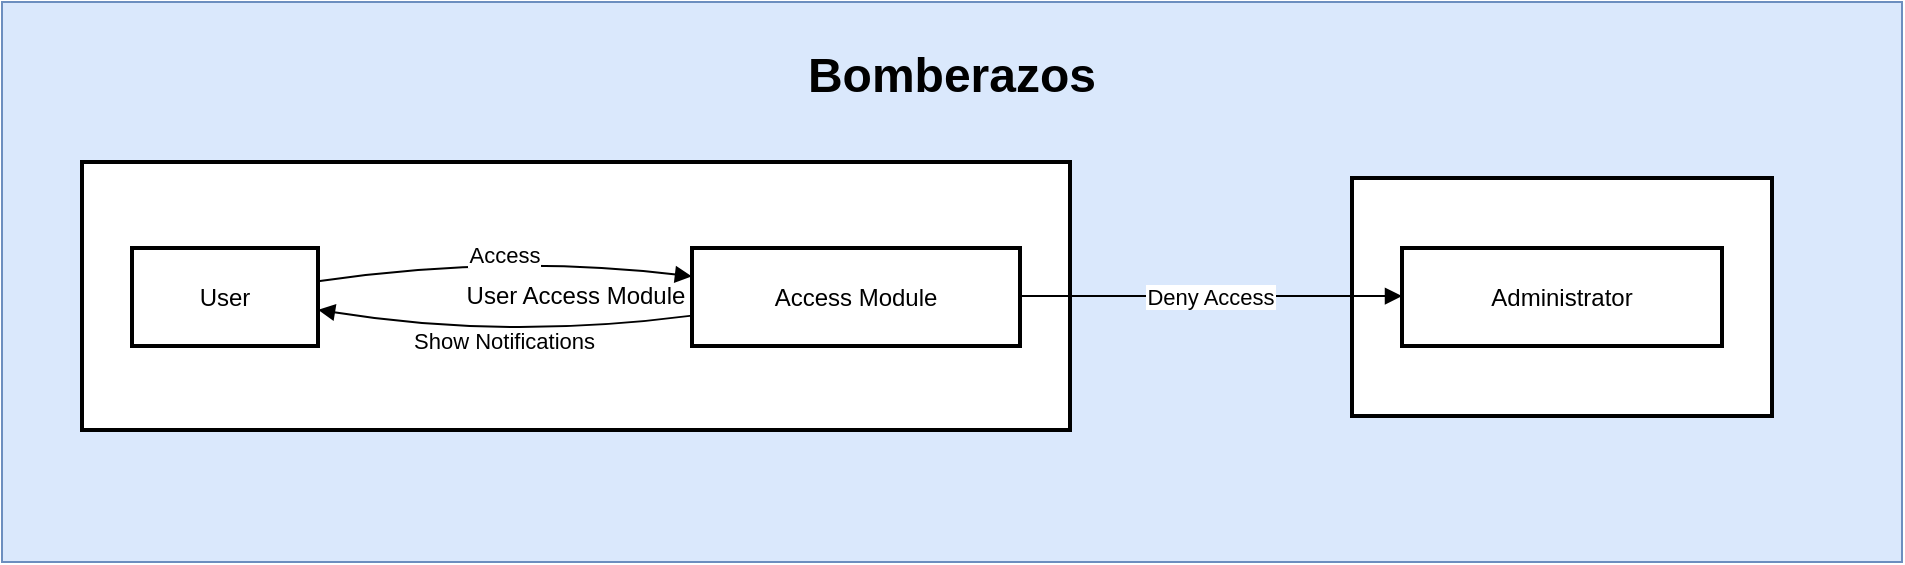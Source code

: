 <mxfile version="24.7.17">
  <diagram name="Página-1" id="ZPdm0QS4wIrC8lTsnpqV">
    <mxGraphModel dx="1434" dy="858" grid="1" gridSize="10" guides="1" tooltips="1" connect="1" arrows="1" fold="1" page="1" pageScale="1" pageWidth="1169" pageHeight="827" math="0" shadow="0">
      <root>
        <mxCell id="0" />
        <mxCell id="1" parent="0" />
        <mxCell id="LR2xP-OKnex5PtS0rwBc-9" value="&lt;h1&gt;Bomberazos&lt;/h1&gt;" style="rounded=0;whiteSpace=wrap;html=1;fillColor=#dae8fc;strokeColor=#6c8ebf;verticalAlign=top;" vertex="1" parent="1">
          <mxGeometry x="110" y="210" width="950" height="280" as="geometry" />
        </mxCell>
        <mxCell id="2" value="Administrator Access Module" style="whiteSpace=wrap;strokeWidth=2;" parent="1" vertex="1">
          <mxGeometry x="785" y="298" width="210" height="119" as="geometry" />
        </mxCell>
        <mxCell id="3" value="User Access Module" style="whiteSpace=wrap;strokeWidth=2;" parent="1" vertex="1">
          <mxGeometry x="150" y="290" width="494" height="134" as="geometry" />
        </mxCell>
        <mxCell id="4" value="User" style="whiteSpace=wrap;strokeWidth=2;" parent="1" vertex="1">
          <mxGeometry x="175" y="333" width="93" height="49" as="geometry" />
        </mxCell>
        <mxCell id="5" value="Access Module" style="whiteSpace=wrap;strokeWidth=2;" parent="1" vertex="1">
          <mxGeometry x="455" y="333" width="164" height="49" as="geometry" />
        </mxCell>
        <mxCell id="6" value="Administrator" style="whiteSpace=wrap;strokeWidth=2;" parent="1" vertex="1">
          <mxGeometry x="810" y="333" width="160" height="49" as="geometry" />
        </mxCell>
        <mxCell id="7" value="Access" style="curved=1;startArrow=none;endArrow=block;exitX=1;exitY=0.34;entryX=0;entryY=0.29;" parent="1" source="4" target="5" edge="1">
          <mxGeometry relative="1" as="geometry">
            <Array as="points">
              <mxPoint x="361" y="336" />
            </Array>
          </mxGeometry>
        </mxCell>
        <mxCell id="8" value="Show Notifications" style="curved=1;startArrow=none;endArrow=block;exitX=0;exitY=0.69;entryX=1;entryY=0.63;" parent="1" source="5" target="4" edge="1">
          <mxGeometry relative="1" as="geometry">
            <Array as="points">
              <mxPoint x="361" y="379" />
            </Array>
          </mxGeometry>
        </mxCell>
        <mxCell id="9" value="Deny Access" style="curved=1;startArrow=none;endArrow=block;exitX=1;exitY=0.49;entryX=0;entryY=0.49;" parent="1" source="5" target="6" edge="1">
          <mxGeometry relative="1" as="geometry">
            <Array as="points" />
          </mxGeometry>
        </mxCell>
      </root>
    </mxGraphModel>
  </diagram>
</mxfile>
